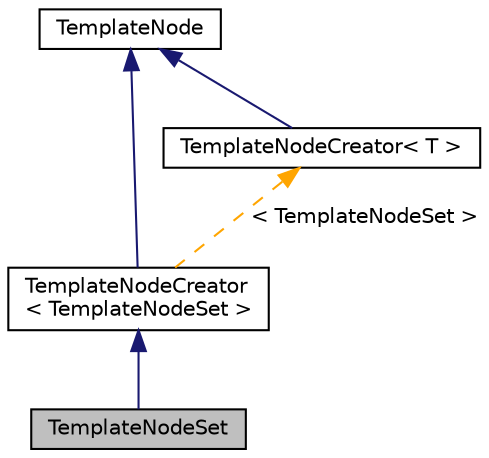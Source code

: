 digraph "TemplateNodeSet"
{
 // INTERACTIVE_SVG=YES
 // LATEX_PDF_SIZE
  edge [fontname="Helvetica",fontsize="10",labelfontname="Helvetica",labelfontsize="10"];
  node [fontname="Helvetica",fontsize="10",shape=record];
  Node1 [label="TemplateNodeSet",height=0.2,width=0.4,color="black", fillcolor="grey75", style="filled", fontcolor="black",tooltip="Class representing an 'set' tag in a template"];
  Node2 -> Node1 [dir="back",color="midnightblue",fontsize="10",style="solid",fontname="Helvetica"];
  Node2 [label="TemplateNodeCreator\l\< TemplateNodeSet \>",height=0.2,width=0.4,color="black", fillcolor="white", style="filled",URL="$d8/d78/class_template_node_creator.html",tooltip=" "];
  Node3 -> Node2 [dir="back",color="midnightblue",fontsize="10",style="solid",fontname="Helvetica"];
  Node3 [label="TemplateNode",height=0.2,width=0.4,color="black", fillcolor="white", style="filled",URL="$d6/d53/class_template_node.html",tooltip="Base class of all nodes in a template's AST"];
  Node4 -> Node2 [dir="back",color="orange",fontsize="10",style="dashed",label=" \< TemplateNodeSet \>" ,fontname="Helvetica"];
  Node4 [label="TemplateNodeCreator\< T \>",height=0.2,width=0.4,color="black", fillcolor="white", style="filled",URL="$d8/d78/class_template_node_creator.html",tooltip="Helper class for creating template AST tag nodes and returning the template for a given node."];
  Node3 -> Node4 [dir="back",color="midnightblue",fontsize="10",style="solid",fontname="Helvetica"];
}
